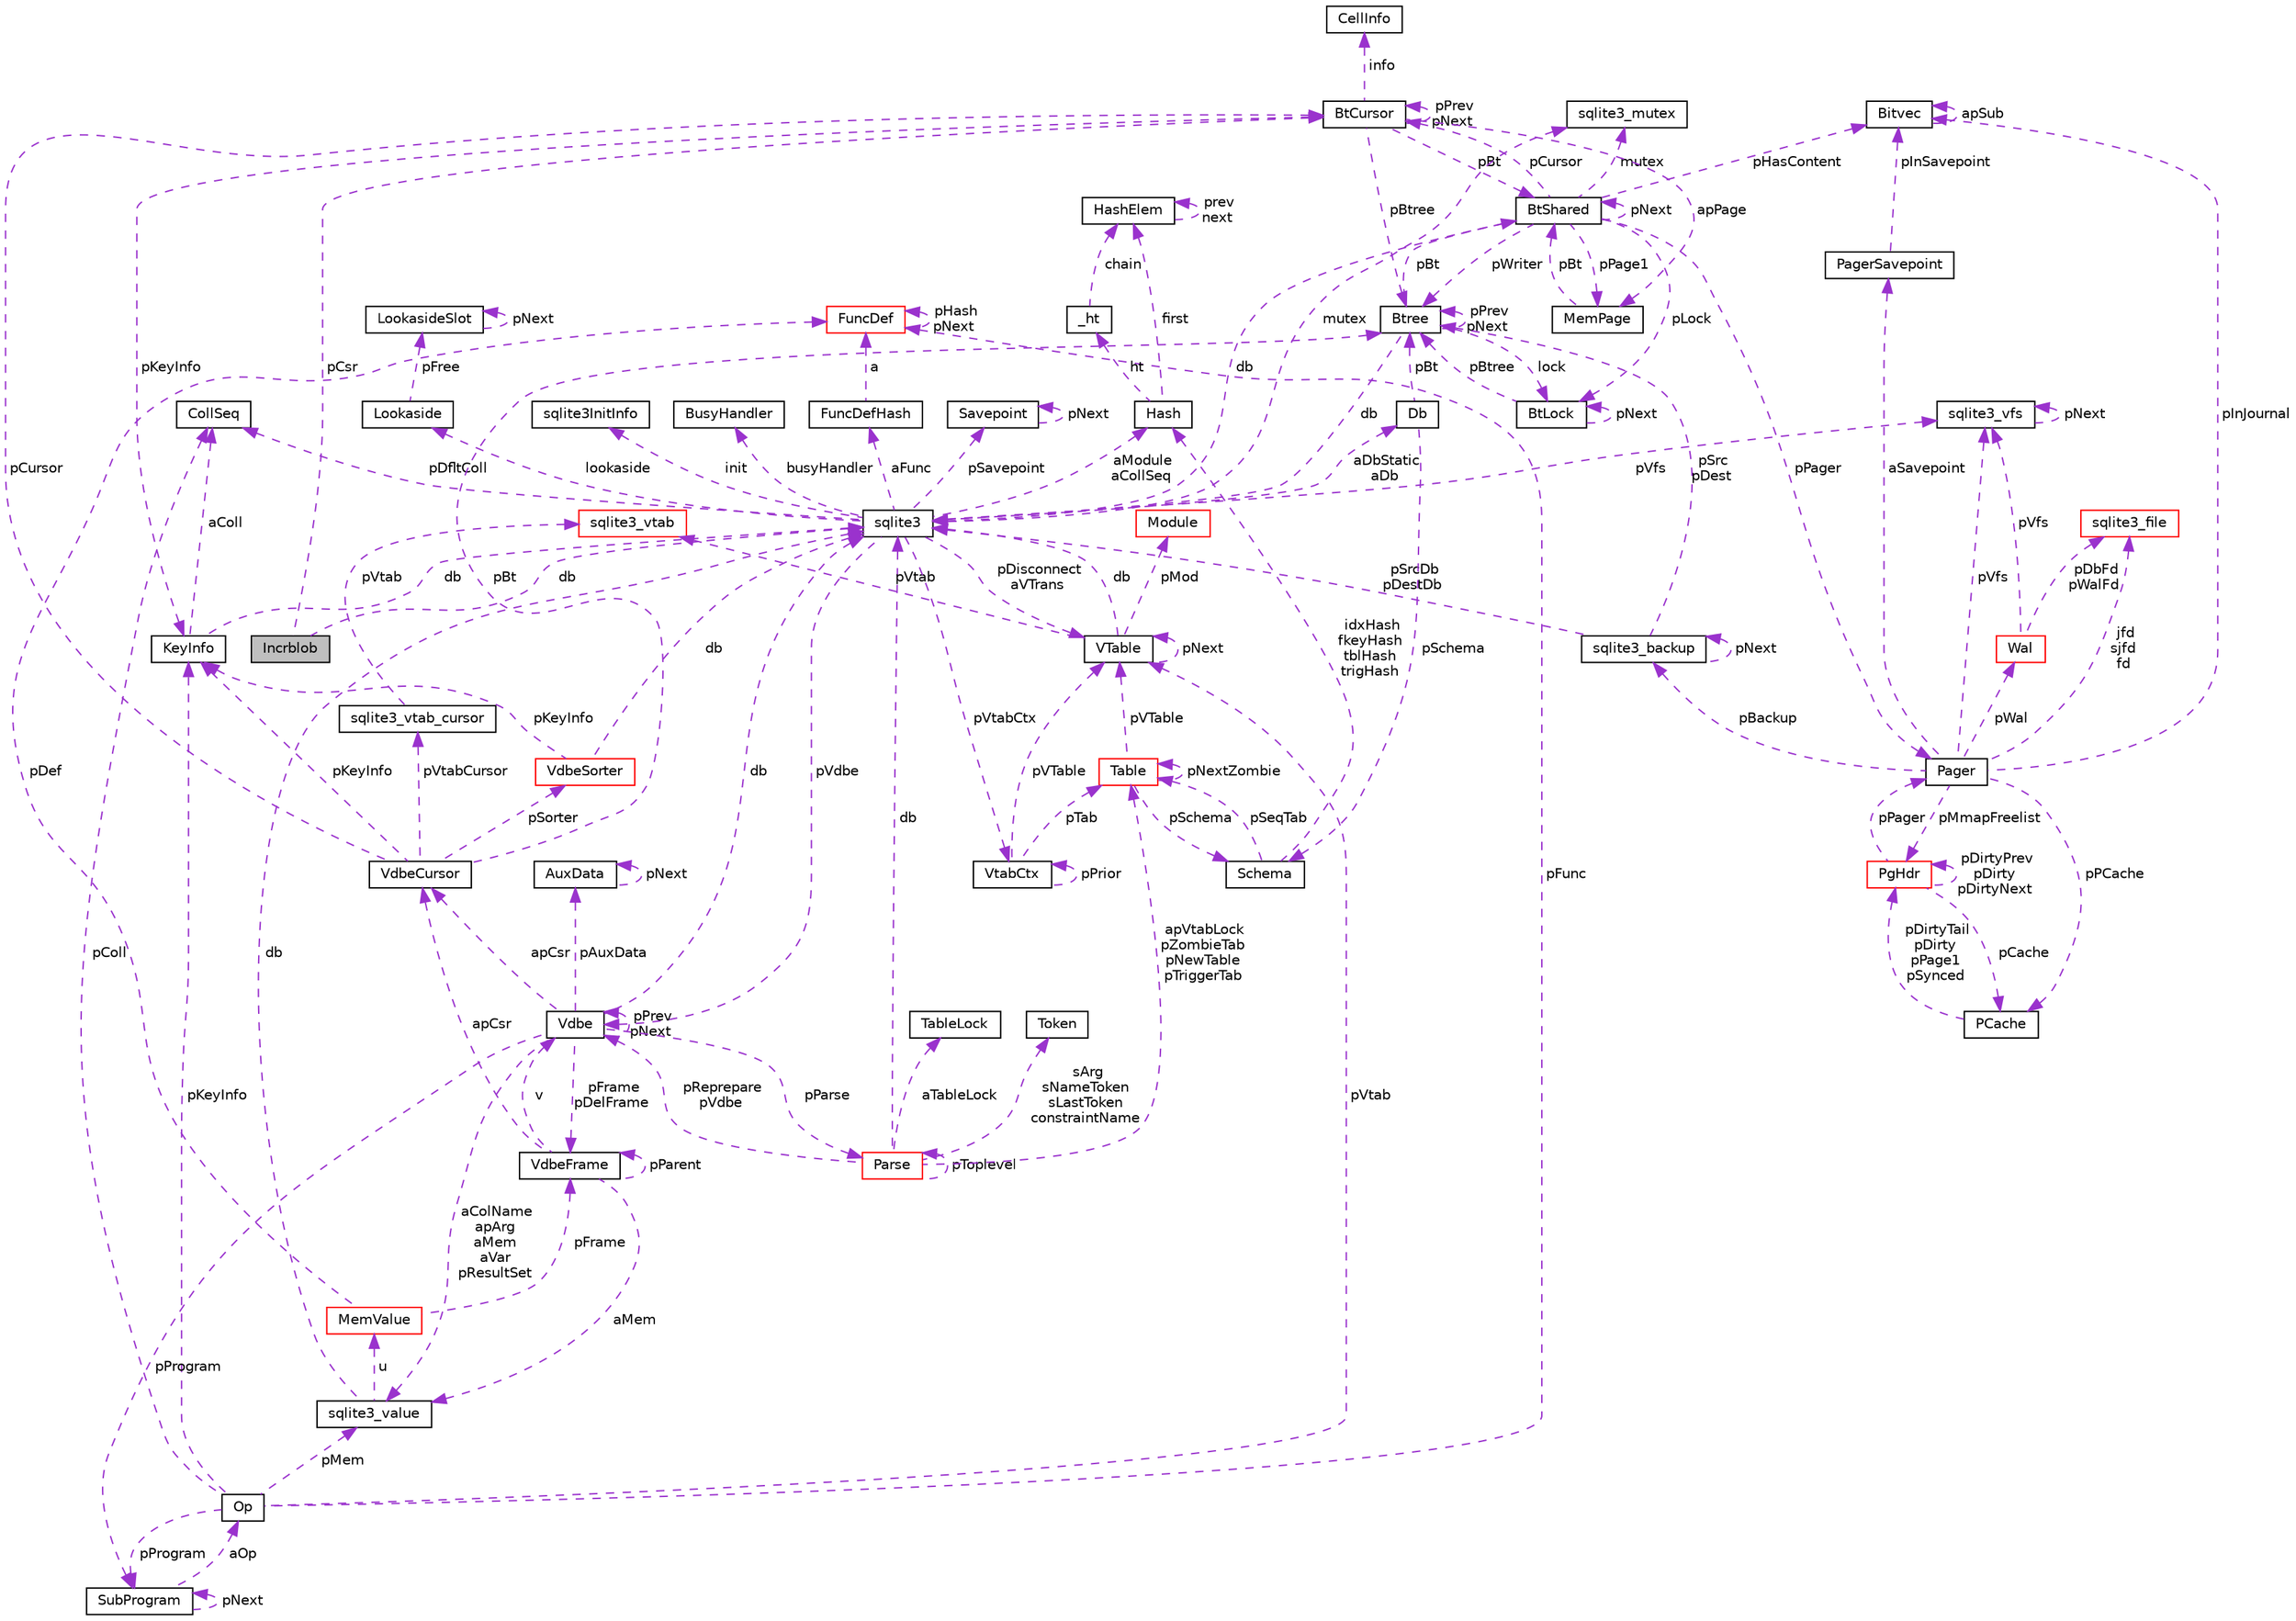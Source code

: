digraph "Incrblob"
{
  edge [fontname="Helvetica",fontsize="10",labelfontname="Helvetica",labelfontsize="10"];
  node [fontname="Helvetica",fontsize="10",shape=record];
  Node1 [label="Incrblob",height=0.2,width=0.4,color="black", fillcolor="grey75", style="filled", fontcolor="black"];
  Node2 -> Node1 [dir="back",color="darkorchid3",fontsize="10",style="dashed",label=" pCsr" ];
  Node2 [label="BtCursor",height=0.2,width=0.4,color="black", fillcolor="white", style="filled",URL="$struct_bt_cursor.html"];
  Node2 -> Node2 [dir="back",color="darkorchid3",fontsize="10",style="dashed",label=" pPrev\npNext" ];
  Node3 -> Node2 [dir="back",color="darkorchid3",fontsize="10",style="dashed",label=" info" ];
  Node3 [label="CellInfo",height=0.2,width=0.4,color="black", fillcolor="white", style="filled",URL="$struct_cell_info.html"];
  Node4 -> Node2 [dir="back",color="darkorchid3",fontsize="10",style="dashed",label=" pBt" ];
  Node4 [label="BtShared",height=0.2,width=0.4,color="black", fillcolor="white", style="filled",URL="$struct_bt_shared.html"];
  Node2 -> Node4 [dir="back",color="darkorchid3",fontsize="10",style="dashed",label=" pCursor" ];
  Node4 -> Node4 [dir="back",color="darkorchid3",fontsize="10",style="dashed",label=" pNext" ];
  Node5 -> Node4 [dir="back",color="darkorchid3",fontsize="10",style="dashed",label=" db" ];
  Node5 [label="sqlite3",height=0.2,width=0.4,color="black", fillcolor="white", style="filled",URL="$structsqlite3.html"];
  Node6 -> Node5 [dir="back",color="darkorchid3",fontsize="10",style="dashed",label=" pVdbe" ];
  Node6 [label="Vdbe",height=0.2,width=0.4,color="black", fillcolor="white", style="filled",URL="$struct_vdbe.html"];
  Node6 -> Node6 [dir="back",color="darkorchid3",fontsize="10",style="dashed",label=" pPrev\npNext" ];
  Node7 -> Node6 [dir="back",color="darkorchid3",fontsize="10",style="dashed",label=" aColName\napArg\naMem\naVar\npResultSet" ];
  Node7 [label="sqlite3_value",height=0.2,width=0.4,color="black", fillcolor="white", style="filled",URL="$struct_mem.html"];
  Node8 -> Node7 [dir="back",color="darkorchid3",fontsize="10",style="dashed",label=" u" ];
  Node8 [label="MemValue",height=0.2,width=0.4,color="red", fillcolor="white", style="filled",URL="$union_mem_1_1_mem_value.html"];
  Node9 -> Node8 [dir="back",color="darkorchid3",fontsize="10",style="dashed",label=" pFrame" ];
  Node9 [label="VdbeFrame",height=0.2,width=0.4,color="black", fillcolor="white", style="filled",URL="$struct_vdbe_frame.html"];
  Node7 -> Node9 [dir="back",color="darkorchid3",fontsize="10",style="dashed",label=" aMem" ];
  Node6 -> Node9 [dir="back",color="darkorchid3",fontsize="10",style="dashed",label=" v" ];
  Node9 -> Node9 [dir="back",color="darkorchid3",fontsize="10",style="dashed",label=" pParent" ];
  Node10 -> Node9 [dir="back",color="darkorchid3",fontsize="10",style="dashed",label=" apCsr" ];
  Node10 [label="VdbeCursor",height=0.2,width=0.4,color="black", fillcolor="white", style="filled",URL="$struct_vdbe_cursor.html"];
  Node2 -> Node10 [dir="back",color="darkorchid3",fontsize="10",style="dashed",label=" pCursor" ];
  Node11 -> Node10 [dir="back",color="darkorchid3",fontsize="10",style="dashed",label=" pVtabCursor" ];
  Node11 [label="sqlite3_vtab_cursor",height=0.2,width=0.4,color="black", fillcolor="white", style="filled",URL="$structsqlite3__vtab__cursor.html"];
  Node12 -> Node11 [dir="back",color="darkorchid3",fontsize="10",style="dashed",label=" pVtab" ];
  Node12 [label="sqlite3_vtab",height=0.2,width=0.4,color="red", fillcolor="white", style="filled",URL="$structsqlite3__vtab.html"];
  Node13 -> Node10 [dir="back",color="darkorchid3",fontsize="10",style="dashed",label=" pSorter" ];
  Node13 [label="VdbeSorter",height=0.2,width=0.4,color="red", fillcolor="white", style="filled",URL="$struct_vdbe_sorter.html"];
  Node5 -> Node13 [dir="back",color="darkorchid3",fontsize="10",style="dashed",label=" db" ];
  Node14 -> Node13 [dir="back",color="darkorchid3",fontsize="10",style="dashed",label=" pKeyInfo" ];
  Node14 [label="KeyInfo",height=0.2,width=0.4,color="black", fillcolor="white", style="filled",URL="$struct_key_info.html"];
  Node5 -> Node14 [dir="back",color="darkorchid3",fontsize="10",style="dashed",label=" db" ];
  Node15 -> Node14 [dir="back",color="darkorchid3",fontsize="10",style="dashed",label=" aColl" ];
  Node15 [label="CollSeq",height=0.2,width=0.4,color="black", fillcolor="white", style="filled",URL="$struct_coll_seq.html"];
  Node14 -> Node10 [dir="back",color="darkorchid3",fontsize="10",style="dashed",label=" pKeyInfo" ];
  Node16 -> Node10 [dir="back",color="darkorchid3",fontsize="10",style="dashed",label=" pBt" ];
  Node16 [label="Btree",height=0.2,width=0.4,color="black", fillcolor="white", style="filled",URL="$struct_btree.html"];
  Node4 -> Node16 [dir="back",color="darkorchid3",fontsize="10",style="dashed",label=" pBt" ];
  Node5 -> Node16 [dir="back",color="darkorchid3",fontsize="10",style="dashed",label=" db" ];
  Node17 -> Node16 [dir="back",color="darkorchid3",fontsize="10",style="dashed",label=" lock" ];
  Node17 [label="BtLock",height=0.2,width=0.4,color="black", fillcolor="white", style="filled",URL="$struct_bt_lock.html"];
  Node17 -> Node17 [dir="back",color="darkorchid3",fontsize="10",style="dashed",label=" pNext" ];
  Node16 -> Node17 [dir="back",color="darkorchid3",fontsize="10",style="dashed",label=" pBtree" ];
  Node16 -> Node16 [dir="back",color="darkorchid3",fontsize="10",style="dashed",label=" pPrev\npNext" ];
  Node18 -> Node8 [dir="back",color="darkorchid3",fontsize="10",style="dashed",label=" pDef" ];
  Node18 [label="FuncDef",height=0.2,width=0.4,color="red", fillcolor="white", style="filled",URL="$struct_func_def.html"];
  Node18 -> Node18 [dir="back",color="darkorchid3",fontsize="10",style="dashed",label=" pHash\npNext" ];
  Node5 -> Node7 [dir="back",color="darkorchid3",fontsize="10",style="dashed",label=" db" ];
  Node5 -> Node6 [dir="back",color="darkorchid3",fontsize="10",style="dashed",label=" db" ];
  Node9 -> Node6 [dir="back",color="darkorchid3",fontsize="10",style="dashed",label=" pFrame\npDelFrame" ];
  Node19 -> Node6 [dir="back",color="darkorchid3",fontsize="10",style="dashed",label=" pAuxData" ];
  Node19 [label="AuxData",height=0.2,width=0.4,color="black", fillcolor="white", style="filled",URL="$struct_aux_data.html"];
  Node19 -> Node19 [dir="back",color="darkorchid3",fontsize="10",style="dashed",label=" pNext" ];
  Node20 -> Node6 [dir="back",color="darkorchid3",fontsize="10",style="dashed",label=" pProgram" ];
  Node20 [label="SubProgram",height=0.2,width=0.4,color="black", fillcolor="white", style="filled",URL="$struct_sub_program.html"];
  Node20 -> Node20 [dir="back",color="darkorchid3",fontsize="10",style="dashed",label=" pNext" ];
  Node21 -> Node20 [dir="back",color="darkorchid3",fontsize="10",style="dashed",label=" aOp" ];
  Node21 [label="Op",height=0.2,width=0.4,color="black", fillcolor="white", style="filled",URL="$struct_vdbe_op.html"];
  Node7 -> Node21 [dir="back",color="darkorchid3",fontsize="10",style="dashed",label=" pMem" ];
  Node15 -> Node21 [dir="back",color="darkorchid3",fontsize="10",style="dashed",label=" pColl" ];
  Node22 -> Node21 [dir="back",color="darkorchid3",fontsize="10",style="dashed",label=" pVtab" ];
  Node22 [label="VTable",height=0.2,width=0.4,color="black", fillcolor="white", style="filled",URL="$struct_v_table.html"];
  Node5 -> Node22 [dir="back",color="darkorchid3",fontsize="10",style="dashed",label=" db" ];
  Node22 -> Node22 [dir="back",color="darkorchid3",fontsize="10",style="dashed",label=" pNext" ];
  Node23 -> Node22 [dir="back",color="darkorchid3",fontsize="10",style="dashed",label=" pMod" ];
  Node23 [label="Module",height=0.2,width=0.4,color="red", fillcolor="white", style="filled",URL="$struct_module.html"];
  Node12 -> Node22 [dir="back",color="darkorchid3",fontsize="10",style="dashed",label=" pVtab" ];
  Node20 -> Node21 [dir="back",color="darkorchid3",fontsize="10",style="dashed",label=" pProgram" ];
  Node14 -> Node21 [dir="back",color="darkorchid3",fontsize="10",style="dashed",label=" pKeyInfo" ];
  Node18 -> Node21 [dir="back",color="darkorchid3",fontsize="10",style="dashed",label=" pFunc" ];
  Node10 -> Node6 [dir="back",color="darkorchid3",fontsize="10",style="dashed",label=" apCsr" ];
  Node24 -> Node6 [dir="back",color="darkorchid3",fontsize="10",style="dashed",label=" pParse" ];
  Node24 [label="Parse",height=0.2,width=0.4,color="red", fillcolor="white", style="filled",URL="$struct_parse.html"];
  Node6 -> Node24 [dir="back",color="darkorchid3",fontsize="10",style="dashed",label=" pReprepare\npVdbe" ];
  Node5 -> Node24 [dir="back",color="darkorchid3",fontsize="10",style="dashed",label=" db" ];
  Node25 -> Node24 [dir="back",color="darkorchid3",fontsize="10",style="dashed",label=" aTableLock" ];
  Node25 [label="TableLock",height=0.2,width=0.4,color="black", fillcolor="white", style="filled",URL="$struct_table_lock.html"];
  Node26 -> Node24 [dir="back",color="darkorchid3",fontsize="10",style="dashed",label=" sArg\nsNameToken\nsLastToken\nconstraintName" ];
  Node26 [label="Token",height=0.2,width=0.4,color="black", fillcolor="white", style="filled",URL="$struct_token.html"];
  Node27 -> Node24 [dir="back",color="darkorchid3",fontsize="10",style="dashed",label=" apVtabLock\npZombieTab\npNewTable\npTriggerTab" ];
  Node27 [label="Table",height=0.2,width=0.4,color="red", fillcolor="white", style="filled",URL="$struct_table.html"];
  Node28 -> Node27 [dir="back",color="darkorchid3",fontsize="10",style="dashed",label=" pSchema" ];
  Node28 [label="Schema",height=0.2,width=0.4,color="black", fillcolor="white", style="filled",URL="$struct_schema.html"];
  Node27 -> Node28 [dir="back",color="darkorchid3",fontsize="10",style="dashed",label=" pSeqTab" ];
  Node29 -> Node28 [dir="back",color="darkorchid3",fontsize="10",style="dashed",label=" idxHash\nfkeyHash\ntblHash\ntrigHash" ];
  Node29 [label="Hash",height=0.2,width=0.4,color="black", fillcolor="white", style="filled",URL="$struct_hash.html"];
  Node30 -> Node29 [dir="back",color="darkorchid3",fontsize="10",style="dashed",label=" ht" ];
  Node30 [label="_ht",height=0.2,width=0.4,color="black", fillcolor="white", style="filled",URL="$struct_hash_1_1__ht.html"];
  Node31 -> Node30 [dir="back",color="darkorchid3",fontsize="10",style="dashed",label=" chain" ];
  Node31 [label="HashElem",height=0.2,width=0.4,color="black", fillcolor="white", style="filled",URL="$struct_hash_elem.html"];
  Node31 -> Node31 [dir="back",color="darkorchid3",fontsize="10",style="dashed",label=" prev\nnext" ];
  Node31 -> Node29 [dir="back",color="darkorchid3",fontsize="10",style="dashed",label=" first" ];
  Node22 -> Node27 [dir="back",color="darkorchid3",fontsize="10",style="dashed",label=" pVTable" ];
  Node27 -> Node27 [dir="back",color="darkorchid3",fontsize="10",style="dashed",label=" pNextZombie" ];
  Node24 -> Node24 [dir="back",color="darkorchid3",fontsize="10",style="dashed",label=" pToplevel" ];
  Node32 -> Node5 [dir="back",color="darkorchid3",fontsize="10",style="dashed",label=" pSavepoint" ];
  Node32 [label="Savepoint",height=0.2,width=0.4,color="black", fillcolor="white", style="filled",URL="$struct_savepoint.html"];
  Node32 -> Node32 [dir="back",color="darkorchid3",fontsize="10",style="dashed",label=" pNext" ];
  Node33 -> Node5 [dir="back",color="darkorchid3",fontsize="10",style="dashed",label=" aFunc" ];
  Node33 [label="FuncDefHash",height=0.2,width=0.4,color="black", fillcolor="white", style="filled",URL="$struct_func_def_hash.html"];
  Node18 -> Node33 [dir="back",color="darkorchid3",fontsize="10",style="dashed",label=" a" ];
  Node34 -> Node5 [dir="back",color="darkorchid3",fontsize="10",style="dashed",label=" lookaside" ];
  Node34 [label="Lookaside",height=0.2,width=0.4,color="black", fillcolor="white", style="filled",URL="$struct_lookaside.html"];
  Node35 -> Node34 [dir="back",color="darkorchid3",fontsize="10",style="dashed",label=" pFree" ];
  Node35 [label="LookasideSlot",height=0.2,width=0.4,color="black", fillcolor="white", style="filled",URL="$struct_lookaside_slot.html"];
  Node35 -> Node35 [dir="back",color="darkorchid3",fontsize="10",style="dashed",label=" pNext" ];
  Node36 -> Node5 [dir="back",color="darkorchid3",fontsize="10",style="dashed",label=" mutex" ];
  Node36 [label="sqlite3_mutex",height=0.2,width=0.4,color="black", fillcolor="white", style="filled",URL="$structsqlite3__mutex.html"];
  Node37 -> Node5 [dir="back",color="darkorchid3",fontsize="10",style="dashed",label=" pVfs" ];
  Node37 [label="sqlite3_vfs",height=0.2,width=0.4,color="black", fillcolor="white", style="filled",URL="$structsqlite3__vfs.html"];
  Node37 -> Node37 [dir="back",color="darkorchid3",fontsize="10",style="dashed",label=" pNext" ];
  Node38 -> Node5 [dir="back",color="darkorchid3",fontsize="10",style="dashed",label=" init" ];
  Node38 [label="sqlite3InitInfo",height=0.2,width=0.4,color="black", fillcolor="white", style="filled",URL="$structsqlite3_1_1sqlite3_init_info.html"];
  Node39 -> Node5 [dir="back",color="darkorchid3",fontsize="10",style="dashed",label=" busyHandler" ];
  Node39 [label="BusyHandler",height=0.2,width=0.4,color="black", fillcolor="white", style="filled",URL="$struct_busy_handler.html"];
  Node40 -> Node5 [dir="back",color="darkorchid3",fontsize="10",style="dashed",label=" pVtabCtx" ];
  Node40 [label="VtabCtx",height=0.2,width=0.4,color="black", fillcolor="white", style="filled",URL="$struct_vtab_ctx.html"];
  Node40 -> Node40 [dir="back",color="darkorchid3",fontsize="10",style="dashed",label=" pPrior" ];
  Node22 -> Node40 [dir="back",color="darkorchid3",fontsize="10",style="dashed",label=" pVTable" ];
  Node27 -> Node40 [dir="back",color="darkorchid3",fontsize="10",style="dashed",label=" pTab" ];
  Node15 -> Node5 [dir="back",color="darkorchid3",fontsize="10",style="dashed",label=" pDfltColl" ];
  Node22 -> Node5 [dir="back",color="darkorchid3",fontsize="10",style="dashed",label=" pDisconnect\naVTrans" ];
  Node41 -> Node5 [dir="back",color="darkorchid3",fontsize="10",style="dashed",label=" aDbStatic\naDb" ];
  Node41 [label="Db",height=0.2,width=0.4,color="black", fillcolor="white", style="filled",URL="$struct_db.html"];
  Node28 -> Node41 [dir="back",color="darkorchid3",fontsize="10",style="dashed",label=" pSchema" ];
  Node16 -> Node41 [dir="back",color="darkorchid3",fontsize="10",style="dashed",label=" pBt" ];
  Node29 -> Node5 [dir="back",color="darkorchid3",fontsize="10",style="dashed",label=" aModule\naCollSeq" ];
  Node42 -> Node4 [dir="back",color="darkorchid3",fontsize="10",style="dashed",label=" pHasContent" ];
  Node42 [label="Bitvec",height=0.2,width=0.4,color="black", fillcolor="white", style="filled",URL="$struct_bitvec.html"];
  Node42 -> Node42 [dir="back",color="darkorchid3",fontsize="10",style="dashed",label=" apSub" ];
  Node36 -> Node4 [dir="back",color="darkorchid3",fontsize="10",style="dashed",label=" mutex" ];
  Node17 -> Node4 [dir="back",color="darkorchid3",fontsize="10",style="dashed",label=" pLock" ];
  Node43 -> Node4 [dir="back",color="darkorchid3",fontsize="10",style="dashed",label=" pPage1" ];
  Node43 [label="MemPage",height=0.2,width=0.4,color="black", fillcolor="white", style="filled",URL="$struct_mem_page.html"];
  Node4 -> Node43 [dir="back",color="darkorchid3",fontsize="10",style="dashed",label=" pBt" ];
  Node16 -> Node4 [dir="back",color="darkorchid3",fontsize="10",style="dashed",label=" pWriter" ];
  Node44 -> Node4 [dir="back",color="darkorchid3",fontsize="10",style="dashed",label=" pPager" ];
  Node44 [label="Pager",height=0.2,width=0.4,color="black", fillcolor="white", style="filled",URL="$struct_pager.html"];
  Node45 -> Node44 [dir="back",color="darkorchid3",fontsize="10",style="dashed",label=" pPCache" ];
  Node45 [label="PCache",height=0.2,width=0.4,color="black", fillcolor="white", style="filled",URL="$struct_p_cache.html"];
  Node46 -> Node45 [dir="back",color="darkorchid3",fontsize="10",style="dashed",label=" pDirtyTail\npDirty\npPage1\npSynced" ];
  Node46 [label="PgHdr",height=0.2,width=0.4,color="red", fillcolor="white", style="filled",URL="$struct_pg_hdr.html"];
  Node45 -> Node46 [dir="back",color="darkorchid3",fontsize="10",style="dashed",label=" pCache" ];
  Node46 -> Node46 [dir="back",color="darkorchid3",fontsize="10",style="dashed",label=" pDirtyPrev\npDirty\npDirtyNext" ];
  Node44 -> Node46 [dir="back",color="darkorchid3",fontsize="10",style="dashed",label=" pPager" ];
  Node47 -> Node44 [dir="back",color="darkorchid3",fontsize="10",style="dashed",label=" pBackup" ];
  Node47 [label="sqlite3_backup",height=0.2,width=0.4,color="black", fillcolor="white", style="filled",URL="$structsqlite3__backup.html"];
  Node47 -> Node47 [dir="back",color="darkorchid3",fontsize="10",style="dashed",label=" pNext" ];
  Node5 -> Node47 [dir="back",color="darkorchid3",fontsize="10",style="dashed",label=" pSrcDb\npDestDb" ];
  Node16 -> Node47 [dir="back",color="darkorchid3",fontsize="10",style="dashed",label=" pSrc\npDest" ];
  Node42 -> Node44 [dir="back",color="darkorchid3",fontsize="10",style="dashed",label=" pInJournal" ];
  Node48 -> Node44 [dir="back",color="darkorchid3",fontsize="10",style="dashed",label=" jfd\nsjfd\nfd" ];
  Node48 [label="sqlite3_file",height=0.2,width=0.4,color="red", fillcolor="white", style="filled",URL="$structsqlite3__file.html"];
  Node37 -> Node44 [dir="back",color="darkorchid3",fontsize="10",style="dashed",label=" pVfs" ];
  Node46 -> Node44 [dir="back",color="darkorchid3",fontsize="10",style="dashed",label=" pMmapFreelist" ];
  Node49 -> Node44 [dir="back",color="darkorchid3",fontsize="10",style="dashed",label=" pWal" ];
  Node49 [label="Wal",height=0.2,width=0.4,color="red", fillcolor="white", style="filled",URL="$struct_wal.html"];
  Node48 -> Node49 [dir="back",color="darkorchid3",fontsize="10",style="dashed",label=" pDbFd\npWalFd" ];
  Node37 -> Node49 [dir="back",color="darkorchid3",fontsize="10",style="dashed",label=" pVfs" ];
  Node50 -> Node44 [dir="back",color="darkorchid3",fontsize="10",style="dashed",label=" aSavepoint" ];
  Node50 [label="PagerSavepoint",height=0.2,width=0.4,color="black", fillcolor="white", style="filled",URL="$struct_pager_savepoint.html"];
  Node42 -> Node50 [dir="back",color="darkorchid3",fontsize="10",style="dashed",label=" pInSavepoint" ];
  Node43 -> Node2 [dir="back",color="darkorchid3",fontsize="10",style="dashed",label=" apPage" ];
  Node14 -> Node2 [dir="back",color="darkorchid3",fontsize="10",style="dashed",label=" pKeyInfo" ];
  Node16 -> Node2 [dir="back",color="darkorchid3",fontsize="10",style="dashed",label=" pBtree" ];
  Node5 -> Node1 [dir="back",color="darkorchid3",fontsize="10",style="dashed",label=" db" ];
}
